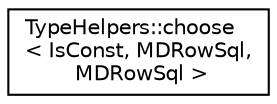 digraph "Graphical Class Hierarchy"
{
  edge [fontname="Helvetica",fontsize="10",labelfontname="Helvetica",labelfontsize="10"];
  node [fontname="Helvetica",fontsize="10",shape=record];
  rankdir="LR";
  Node0 [label="TypeHelpers::choose\l\< IsConst, MDRowSql,\l MDRowSql \>",height=0.2,width=0.4,color="black", fillcolor="white", style="filled",URL="$structTypeHelpers_1_1choose.html"];
}
